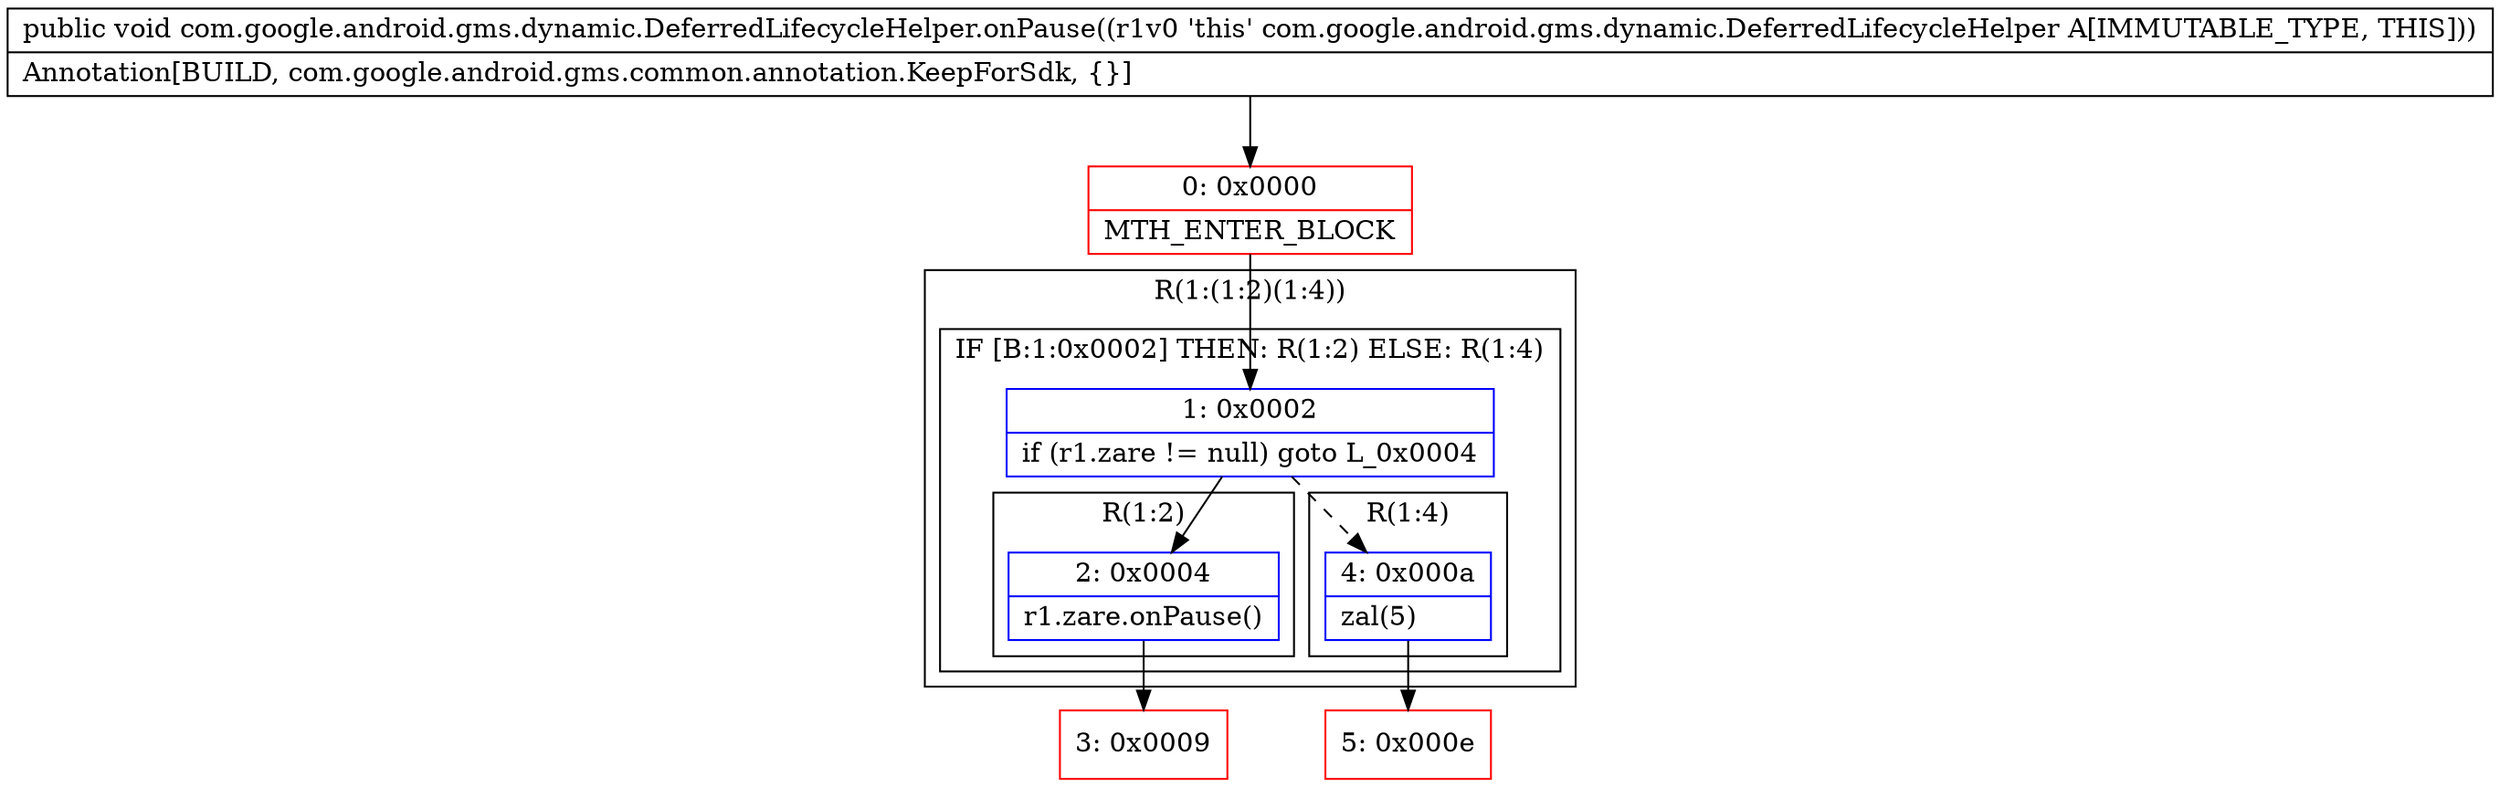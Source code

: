 digraph "CFG forcom.google.android.gms.dynamic.DeferredLifecycleHelper.onPause()V" {
subgraph cluster_Region_861164314 {
label = "R(1:(1:2)(1:4))";
node [shape=record,color=blue];
subgraph cluster_IfRegion_1699641571 {
label = "IF [B:1:0x0002] THEN: R(1:2) ELSE: R(1:4)";
node [shape=record,color=blue];
Node_1 [shape=record,label="{1\:\ 0x0002|if (r1.zare != null) goto L_0x0004\l}"];
subgraph cluster_Region_466590116 {
label = "R(1:2)";
node [shape=record,color=blue];
Node_2 [shape=record,label="{2\:\ 0x0004|r1.zare.onPause()\l}"];
}
subgraph cluster_Region_380067335 {
label = "R(1:4)";
node [shape=record,color=blue];
Node_4 [shape=record,label="{4\:\ 0x000a|zal(5)\l}"];
}
}
}
Node_0 [shape=record,color=red,label="{0\:\ 0x0000|MTH_ENTER_BLOCK\l}"];
Node_3 [shape=record,color=red,label="{3\:\ 0x0009}"];
Node_5 [shape=record,color=red,label="{5\:\ 0x000e}"];
MethodNode[shape=record,label="{public void com.google.android.gms.dynamic.DeferredLifecycleHelper.onPause((r1v0 'this' com.google.android.gms.dynamic.DeferredLifecycleHelper A[IMMUTABLE_TYPE, THIS]))  | Annotation[BUILD, com.google.android.gms.common.annotation.KeepForSdk, \{\}]\l}"];
MethodNode -> Node_0;
Node_1 -> Node_2;
Node_1 -> Node_4[style=dashed];
Node_2 -> Node_3;
Node_4 -> Node_5;
Node_0 -> Node_1;
}

